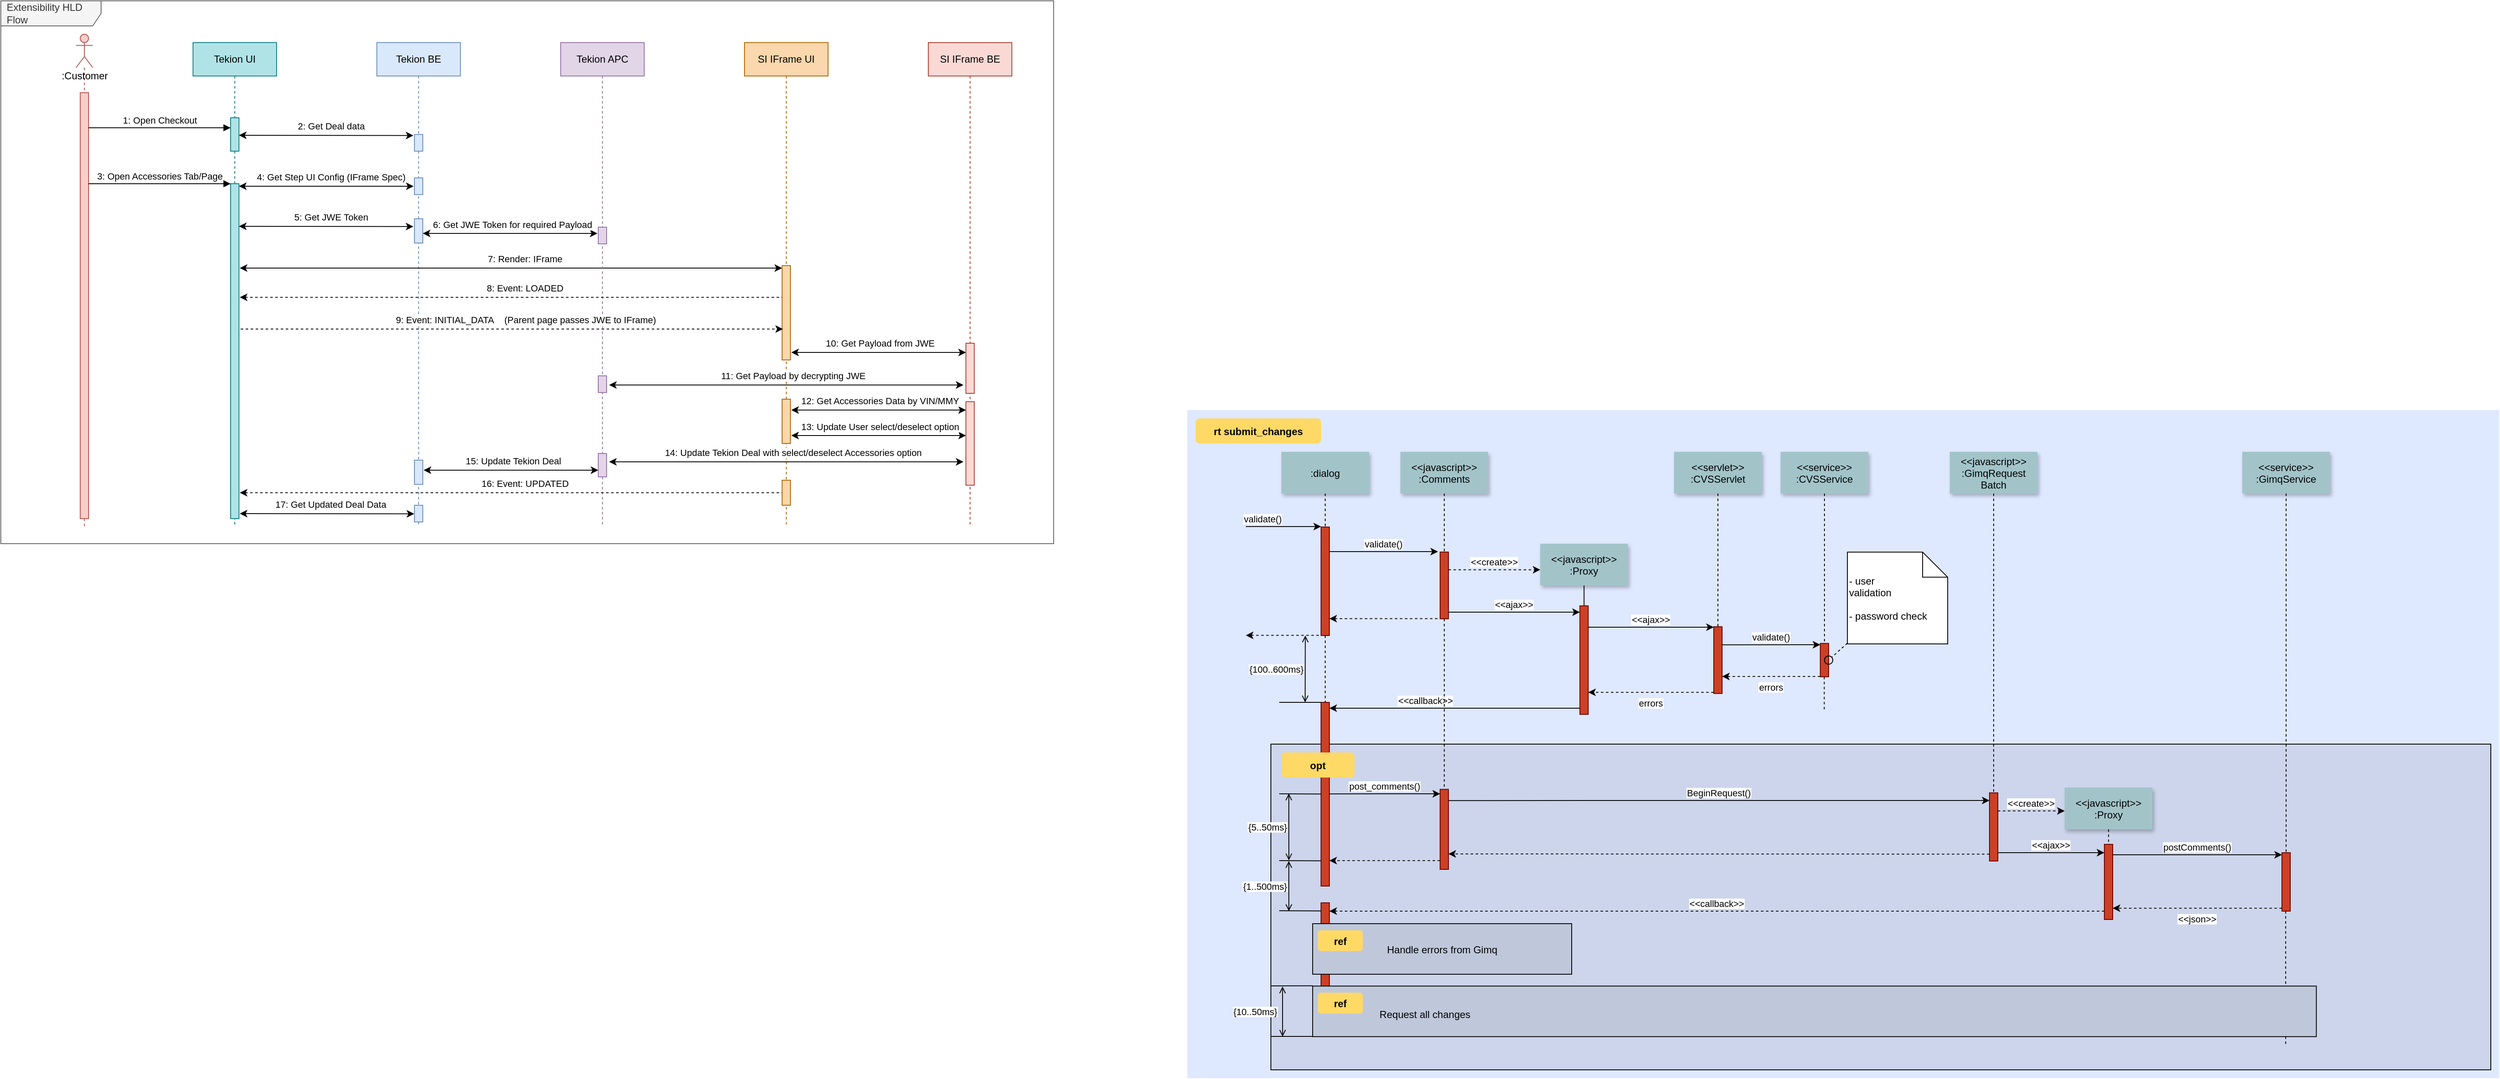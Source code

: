 <mxfile version="25.0.1">
  <diagram name="Page-1" id="9361dd3d-8414-5efd-6122-117bd74ce7a7">
    <mxGraphModel dx="3072" dy="1516" grid="1" gridSize="10" guides="1" tooltips="1" connect="1" arrows="1" fold="1" page="0" pageScale="1.5" pageWidth="826" pageHeight="1169" background="none" math="0" shadow="0">
      <root>
        <mxCell id="0" />
        <mxCell id="1" parent="0" />
        <mxCell id="3lxVymx66JOfYg7nJAj3-113" value="Extensibility HLD Flow" style="shape=umlFrame;whiteSpace=wrap;html=1;width=120;height=30;boundedLbl=1;verticalAlign=middle;align=left;spacingLeft=5;fillColor=#f5f5f5;fontColor=#333333;strokeColor=#666666;" parent="1" vertex="1">
          <mxGeometry x="-1380" y="-480" width="1260" height="650" as="geometry" />
        </mxCell>
        <mxCell id="69" value="" style="fillColor=#DEE8FF;strokeColor=none" parent="1" vertex="1">
          <mxGeometry x="40" y="10" width="1570" height="800" as="geometry" />
        </mxCell>
        <mxCell id="20" value="" style="fillColor=#CCD5EB" parent="1" vertex="1">
          <mxGeometry x="140" y="410" width="1460" height="390" as="geometry" />
        </mxCell>
        <mxCell id="81" value="" style="edgeStyle=elbowEdgeStyle;elbow=horizontal;endArrow=none;dashed=1" parent="1" edge="1">
          <mxGeometry x="1460" y="437.894" width="100" height="100" as="geometry">
            <mxPoint x="1354.5" y="610" as="sourcePoint" />
            <mxPoint x="1354.5" y="770" as="targetPoint" />
          </mxGeometry>
        </mxCell>
        <mxCell id="2" value="" style="fillColor=#CC4125;strokeColor=#660000" parent="1" vertex="1">
          <mxGeometry x="200" y="150" width="10" height="130" as="geometry" />
        </mxCell>
        <mxCell id="3" value="validate()" style="edgeStyle=none;verticalLabelPosition=top;verticalAlign=bottom;labelPosition=left;align=right" parent="1" edge="1">
          <mxGeometry x="110" y="49.5" width="100" height="100" as="geometry">
            <mxPoint x="110" y="149.5" as="sourcePoint" />
            <mxPoint x="200" y="149.5" as="targetPoint" />
          </mxGeometry>
        </mxCell>
        <mxCell id="4" value=":dialog" style="shadow=1;fillColor=#A2C4C9;strokeColor=none" parent="1" vertex="1">
          <mxGeometry x="152.5" y="60" width="105" height="50" as="geometry" />
        </mxCell>
        <mxCell id="6" value="" style="fillColor=#CC4125;strokeColor=#660000" parent="1" vertex="1">
          <mxGeometry x="342.5" y="180" width="10" height="80" as="geometry" />
        </mxCell>
        <mxCell id="7" value="&lt;&lt;javascript&gt;&gt;&#xa;:Comments" style="shadow=1;fillColor=#A2C4C9;strokeColor=none" parent="1" vertex="1">
          <mxGeometry x="295" y="60" width="105" height="50" as="geometry" />
        </mxCell>
        <mxCell id="8" value="" style="edgeStyle=none;endArrow=none;dashed=1" parent="1" source="7" target="6" edge="1">
          <mxGeometry x="272.335" y="165" width="100" height="100" as="geometry">
            <mxPoint x="347.259" y="110" as="sourcePoint" />
            <mxPoint x="347.576" y="165" as="targetPoint" />
          </mxGeometry>
        </mxCell>
        <mxCell id="9" value="validate()" style="edgeStyle=none;verticalLabelPosition=top;verticalAlign=bottom" parent="1" edge="1">
          <mxGeometry x="220" y="92" width="100" height="100" as="geometry">
            <mxPoint x="210" y="179.5" as="sourcePoint" />
            <mxPoint x="340" y="179.5" as="targetPoint" />
          </mxGeometry>
        </mxCell>
        <mxCell id="11" value="" style="edgeStyle=none;verticalLabelPosition=top;verticalAlign=bottom;endArrow=none;startArrow=classic;dashed=1" parent="1" edge="1">
          <mxGeometry x="220" y="172.259" width="100" height="100" as="geometry">
            <mxPoint x="210" y="259.759" as="sourcePoint" />
            <mxPoint x="340" y="259.759" as="targetPoint" />
          </mxGeometry>
        </mxCell>
        <mxCell id="12" value="" style="edgeStyle=none;verticalLabelPosition=top;verticalAlign=bottom;labelPosition=left;align=right;endArrow=none;startArrow=classic;dashed=1" parent="1" edge="1">
          <mxGeometry x="110" y="179.759" width="100" height="100" as="geometry">
            <mxPoint x="110" y="279.759" as="sourcePoint" />
            <mxPoint x="200" y="279.759" as="targetPoint" />
          </mxGeometry>
        </mxCell>
        <mxCell id="13" value="&lt;&lt;create&gt;&gt;" style="edgeStyle=none;verticalLabelPosition=top;verticalAlign=bottom;dashed=1" parent="1" edge="1">
          <mxGeometry x="385.455" y="113.916" width="100" height="100" as="geometry">
            <mxPoint x="352.5" y="201.206" as="sourcePoint" />
            <mxPoint x="462.5" y="201.206" as="targetPoint" />
          </mxGeometry>
        </mxCell>
        <mxCell id="15" value="&lt;&lt;javascript&gt;&gt;&#xa;:Proxy" style="shadow=1;fillColor=#A2C4C9;strokeColor=none" parent="1" vertex="1">
          <mxGeometry x="462.284" y="170.0" width="105" height="50" as="geometry" />
        </mxCell>
        <mxCell id="16" value="" style="edgeStyle=none;endArrow=none" parent="1" source="15" target="17" edge="1">
          <mxGeometry x="437.043" y="270" width="100" height="100" as="geometry">
            <mxPoint x="514.543" y="220.0" as="sourcePoint" />
            <mxPoint x="514.543" y="240.0" as="targetPoint" />
          </mxGeometry>
        </mxCell>
        <mxCell id="17" value="" style="fillColor=#CC4125;strokeColor=#660000" parent="1" vertex="1">
          <mxGeometry x="509.784" y="244.394" width="10" height="130" as="geometry" />
        </mxCell>
        <mxCell id="19" value="&lt;&lt;ajax&gt;&gt;" style="edgeStyle=elbowEdgeStyle;elbow=vertical;verticalLabelPosition=top;verticalAlign=bottom" parent="1" source="6" target="17" edge="1">
          <mxGeometry x="350" y="290" width="100" height="100" as="geometry">
            <mxPoint x="350" y="390" as="sourcePoint" />
            <mxPoint x="450" y="290" as="targetPoint" />
          </mxGeometry>
        </mxCell>
        <mxCell id="21" value="" style="fillColor=#CC4125;strokeColor=#660000" parent="1" vertex="1">
          <mxGeometry x="670" y="269.394" width="10" height="80" as="geometry" />
        </mxCell>
        <mxCell id="22" value="&lt;&lt;servlet&gt;&gt;&#xa;:CVSServlet" style="shadow=1;fillColor=#A2C4C9;strokeColor=none" parent="1" vertex="1">
          <mxGeometry x="622.5" y="60" width="105" height="50" as="geometry" />
        </mxCell>
        <mxCell id="23" value="" style="edgeStyle=none;endArrow=none;dashed=1" parent="1" source="22" target="21" edge="1">
          <mxGeometry x="614.488" y="175.0" width="100" height="100" as="geometry">
            <mxPoint x="674.653" y="110" as="sourcePoint" />
            <mxPoint x="674.653" y="260" as="targetPoint" />
          </mxGeometry>
        </mxCell>
        <mxCell id="24" value="&lt;&lt;service&gt;&gt;&#xa;:CVSService" style="shadow=1;fillColor=#A2C4C9;strokeColor=none" parent="1" vertex="1">
          <mxGeometry x="750" y="60" width="105" height="50" as="geometry" />
        </mxCell>
        <mxCell id="25" value="" style="edgeStyle=none;endArrow=none;dashed=1" parent="1" source="24" target="26" edge="1">
          <mxGeometry x="727.335" y="165" width="100" height="100" as="geometry">
            <mxPoint x="802.259" y="110" as="sourcePoint" />
            <mxPoint x="802.576" y="165" as="targetPoint" />
          </mxGeometry>
        </mxCell>
        <mxCell id="26" value="" style="fillColor=#CC4125;strokeColor=#660000" parent="1" vertex="1">
          <mxGeometry x="797.5" y="289.394" width="10" height="40" as="geometry" />
        </mxCell>
        <mxCell id="27" value="&lt;&lt;ajax&gt;&gt;" style="edgeStyle=elbowEdgeStyle;elbow=vertical;verticalLabelPosition=top;verticalAlign=bottom" parent="1" source="17" target="21" edge="1">
          <mxGeometry x="540" y="270" width="100" height="100" as="geometry">
            <mxPoint x="540" y="370" as="sourcePoint" />
            <mxPoint x="640" y="270" as="targetPoint" />
            <Array as="points">
              <mxPoint x="590" y="270" />
            </Array>
          </mxGeometry>
        </mxCell>
        <mxCell id="28" value="errors" style="edgeStyle=elbowEdgeStyle;elbow=vertical;dashed=1;verticalLabelPosition=bottom;verticalAlign=top" parent="1" source="21" target="17" edge="1">
          <mxGeometry x="550" y="280" width="100" height="100" as="geometry">
            <mxPoint x="529.784" y="280" as="sourcePoint" />
            <mxPoint x="680" y="280" as="targetPoint" />
            <Array as="points">
              <mxPoint x="593" y="348" />
            </Array>
          </mxGeometry>
        </mxCell>
        <mxCell id="30" value="&lt;&lt;javascript&gt;&gt;&#xa;:GimqRequest&#xa;Batch" style="shadow=1;fillColor=#A2C4C9;strokeColor=none" parent="1" vertex="1">
          <mxGeometry x="952.5" y="60" width="105" height="50" as="geometry" />
        </mxCell>
        <mxCell id="33" value="" style="edgeStyle=elbowEdgeStyle;elbow=horizontal;endArrow=none;dashed=1" parent="1" source="4" target="2" edge="1">
          <mxGeometry x="230.0" y="310" width="100" height="100" as="geometry">
            <mxPoint x="230.0" y="410" as="sourcePoint" />
            <mxPoint x="330" y="310" as="targetPoint" />
          </mxGeometry>
        </mxCell>
        <mxCell id="34" value="validate()" style="edgeStyle=elbowEdgeStyle;elbow=vertical;verticalLabelPosition=top;verticalAlign=bottom" parent="1" edge="1">
          <mxGeometry x="550" y="261.736" width="100" height="100" as="geometry">
            <mxPoint x="680" y="291.13" as="sourcePoint" />
            <mxPoint x="797.5" y="291.13" as="targetPoint" />
            <Array as="points" />
          </mxGeometry>
        </mxCell>
        <mxCell id="35" value="errors" style="edgeStyle=elbowEdgeStyle;elbow=vertical;dashed=1;verticalLabelPosition=bottom;verticalAlign=top" parent="1" edge="1">
          <mxGeometry x="560" y="309.653" width="100" height="100" as="geometry">
            <mxPoint x="797.5" y="329.047" as="sourcePoint" />
            <mxPoint x="680" y="329.047" as="targetPoint" />
            <Array as="points" />
          </mxGeometry>
        </mxCell>
        <mxCell id="38" value="" style="edgeStyle=elbowEdgeStyle;elbow=horizontal;endArrow=none;dashed=1" parent="1" edge="1">
          <mxGeometry x="932.259" y="240" width="100" height="100" as="geometry">
            <mxPoint x="802.259" y="329.394" as="sourcePoint" />
            <mxPoint x="802.259" y="370" as="targetPoint" />
            <Array as="points">
              <mxPoint x="802.259" y="350" />
            </Array>
          </mxGeometry>
        </mxCell>
        <mxCell id="39" value="" style="ellipse;fillColor=none" parent="1" vertex="1">
          <mxGeometry x="802.5" y="304.394" width="10.0" height="10" as="geometry" />
        </mxCell>
        <mxCell id="40" value=" - user&#xa; validation&#xa;&#xa; - password check" style="shape=note;align=left" parent="1" vertex="1">
          <mxGeometry x="829.973" y="180.174" width="120.027" height="109.826" as="geometry" />
        </mxCell>
        <mxCell id="41" value="" style="edgeStyle=none;endArrow=none;dashed=1" parent="1" source="40" target="39" edge="1">
          <mxGeometry x="1030" y="180" width="100" height="100" as="geometry">
            <mxPoint x="1030" y="280" as="sourcePoint" />
            <mxPoint x="1130" y="180" as="targetPoint" />
          </mxGeometry>
        </mxCell>
        <mxCell id="42" value="" style="fillColor=#CC4125;strokeColor=#660000" parent="1" vertex="1">
          <mxGeometry x="200" y="360" width="10" height="220" as="geometry" />
        </mxCell>
        <mxCell id="43" value="             &lt;&lt;callback&gt;&gt;                                " style="edgeStyle=elbowEdgeStyle;elbow=vertical;dashed=0;verticalLabelPosition=top;verticalAlign=bottom;align=right" parent="1" source="17" target="42" edge="1">
          <mxGeometry x="190" y="329.759" width="100" height="100" as="geometry">
            <mxPoint x="500" y="310" as="sourcePoint" />
            <mxPoint x="220" y="370" as="targetPoint" />
            <Array as="points" />
          </mxGeometry>
        </mxCell>
        <mxCell id="44" value="" style="edgeStyle=none;dashed=1;endArrow=none" parent="1" source="2" target="42" edge="1">
          <mxGeometry x="50" y="300" width="100" height="100" as="geometry">
            <mxPoint x="50" y="400" as="sourcePoint" />
            <mxPoint x="150" y="300" as="targetPoint" />
          </mxGeometry>
        </mxCell>
        <mxCell id="46" value="" style="edgeStyle=elbowEdgeStyle;elbow=vertical;endArrow=none" parent="1" source="42" edge="1">
          <mxGeometry x="60" y="310" width="100" height="100" as="geometry">
            <mxPoint x="60" y="410" as="sourcePoint" />
            <mxPoint x="150" y="360" as="targetPoint" />
          </mxGeometry>
        </mxCell>
        <mxCell id="47" value="{100..600ms}" style="edgeStyle=elbowEdgeStyle;elbow=horizontal;startArrow=open;endArrow=open;labelPosition=left;align=right" parent="1" edge="1">
          <mxGeometry x="61.206" y="290" width="100" height="100" as="geometry">
            <mxPoint x="181.206" y="280" as="sourcePoint" />
            <mxPoint x="181.206" y="360" as="targetPoint" />
          </mxGeometry>
        </mxCell>
        <mxCell id="48" value="" style="fillColor=#CC4125;strokeColor=#660000" parent="1" vertex="1">
          <mxGeometry x="342.5" y="464.167" width="10" height="95.833" as="geometry" />
        </mxCell>
        <mxCell id="49" value="" style="fillColor=#CC4125;strokeColor=#660000" parent="1" vertex="1">
          <mxGeometry x="1000" y="468.333" width="10" height="81.667" as="geometry" />
        </mxCell>
        <mxCell id="50" value="" style="edgeStyle=none;endArrow=none;dashed=1" parent="1" source="30" target="49" edge="1">
          <mxGeometry x="956.571" y="205" width="100" height="100" as="geometry">
            <mxPoint x="1031.736" y="150" as="sourcePoint" />
            <mxPoint x="1031.736" y="329.394" as="targetPoint" />
          </mxGeometry>
        </mxCell>
        <mxCell id="51" value="post_comments()" style="edgeStyle=elbowEdgeStyle;elbow=vertical;verticalLabelPosition=top;verticalAlign=bottom" parent="1" edge="1">
          <mxGeometry x="212.5" y="469.583" width="100" height="100" as="geometry">
            <mxPoint x="210" y="469.583" as="sourcePoint" />
            <mxPoint x="342.5" y="469.583" as="targetPoint" />
            <Array as="points" />
          </mxGeometry>
        </mxCell>
        <mxCell id="52" value="" style="edgeStyle=none;endArrow=none;dashed=1" parent="1" source="6" target="48" edge="1">
          <mxGeometry x="376.571" y="339.697" width="100" height="100" as="geometry">
            <mxPoint x="451.736" y="284.697" as="sourcePoint" />
            <mxPoint x="451.736" y="464.091" as="targetPoint" />
          </mxGeometry>
        </mxCell>
        <mxCell id="53" value="BeginRequest()" style="edgeStyle=elbowEdgeStyle;elbow=vertical;verticalLabelPosition=top;verticalAlign=bottom" parent="1" edge="1">
          <mxGeometry x="530" y="436.806" width="100" height="100" as="geometry">
            <mxPoint x="352.5" y="477.569" as="sourcePoint" />
            <mxPoint x="1000" y="477.569" as="targetPoint" />
            <Array as="points" />
          </mxGeometry>
        </mxCell>
        <mxCell id="54" value="" style="edgeStyle=elbowEdgeStyle;elbow=vertical;dashed=1;verticalLabelPosition=bottom;verticalAlign=top" parent="1" edge="1">
          <mxGeometry x="530" y="549.078" width="100" height="100" as="geometry">
            <mxPoint x="1000" y="541.736" as="sourcePoint" />
            <mxPoint x="352.5" y="541.736" as="targetPoint" />
            <Array as="points" />
          </mxGeometry>
        </mxCell>
        <mxCell id="55" value="&lt;&lt;javascript&gt;&gt;&#xa;:Proxy" style="shadow=1;fillColor=#A2C4C9;strokeColor=none" parent="1" vertex="1">
          <mxGeometry x="1090" y="462.083" width="105" height="50" as="geometry" />
        </mxCell>
        <mxCell id="56" value="" style="edgeStyle=none;endArrow=none;dashed=1" parent="1" source="55" target="57" edge="1">
          <mxGeometry x="1204.071" y="380.087" width="100" height="100" as="geometry">
            <mxPoint x="1279.236" y="325.087" as="sourcePoint" />
            <mxPoint x="1350" y="445.087" as="targetPoint" />
          </mxGeometry>
        </mxCell>
        <mxCell id="57" value="" style="fillColor=#CC4125;strokeColor=#660000" parent="1" vertex="1">
          <mxGeometry x="1137.5" y="530" width="10" height="90" as="geometry" />
        </mxCell>
        <mxCell id="58" value="" style="fillColor=#CC4125;strokeColor=#660000" parent="1" vertex="1">
          <mxGeometry x="1350" y="540" width="10" height="70" as="geometry" />
        </mxCell>
        <mxCell id="60" value="&lt;&lt;create&gt;&gt;" style="edgeStyle=elbowEdgeStyle;elbow=vertical;verticalLabelPosition=top;verticalAlign=bottom;dashed=1" parent="1" source="49" target="55" edge="1">
          <mxGeometry x="901.25" y="322.5" width="100" height="100" as="geometry">
            <mxPoint x="1031.25" y="351.894" as="sourcePoint" />
            <mxPoint x="1148.75" y="351.894" as="targetPoint" />
            <Array as="points" />
          </mxGeometry>
        </mxCell>
        <mxCell id="61" value="&lt;&lt;ajax&gt;&gt;" style="edgeStyle=elbowEdgeStyle;elbow=vertical;verticalLabelPosition=top;verticalAlign=bottom" parent="1" source="49" target="57" edge="1">
          <mxGeometry x="1065" y="359.5" width="100" height="100" as="geometry">
            <mxPoint x="1044.784" y="359.5" as="sourcePoint" />
            <mxPoint x="1195" y="359.5" as="targetPoint" />
            <Array as="points" />
          </mxGeometry>
        </mxCell>
        <mxCell id="62" value="postComments()" style="edgeStyle=elbowEdgeStyle;elbow=vertical;verticalLabelPosition=top;verticalAlign=bottom" parent="1" edge="1">
          <mxGeometry x="1225" y="309.5" width="100" height="100" as="geometry">
            <mxPoint x="1147.5" y="542.5" as="sourcePoint" />
            <mxPoint x="1350" y="542.5" as="targetPoint" />
            <Array as="points" />
          </mxGeometry>
        </mxCell>
        <mxCell id="63" value="&lt;&lt;json&gt;&gt;" style="edgeStyle=elbowEdgeStyle;elbow=vertical;dashed=1;verticalLabelPosition=bottom;verticalAlign=top" parent="1" edge="1">
          <mxGeometry x="1075" y="396" width="100" height="100" as="geometry">
            <mxPoint x="1350" y="606.5" as="sourcePoint" />
            <mxPoint x="1147.5" y="606.5" as="targetPoint" />
            <Array as="points" />
          </mxGeometry>
        </mxCell>
        <mxCell id="64" value="&lt;&lt;service&gt;&gt;&#xa;:GimqService" style="shadow=1;fillColor=#A2C4C9;strokeColor=none" parent="1" vertex="1">
          <mxGeometry x="1302.5" y="60" width="105" height="50" as="geometry" />
        </mxCell>
        <mxCell id="65" value="" style="edgeStyle=none;endArrow=none;dashed=1" parent="1" source="64" target="58" edge="1">
          <mxGeometry x="1174.071" y="210" width="100" height="100" as="geometry">
            <mxPoint x="1222.5" y="115" as="sourcePoint" />
            <mxPoint x="1222.5" y="445" as="targetPoint" />
          </mxGeometry>
        </mxCell>
        <mxCell id="66" value="" style="fillColor=#CC4125;strokeColor=#660000" parent="1" vertex="1">
          <mxGeometry x="200" y="600" width="10" height="130" as="geometry" />
        </mxCell>
        <mxCell id="67" value="" style="edgeStyle=elbowEdgeStyle;elbow=vertical;dashed=1;verticalLabelPosition=bottom;verticalAlign=top" parent="1" edge="1">
          <mxGeometry x="507.5" y="664.342" width="100" height="100" as="geometry">
            <mxPoint x="342.5" y="549.5" as="sourcePoint" />
            <mxPoint x="210" y="549.5" as="targetPoint" />
            <Array as="points" />
          </mxGeometry>
        </mxCell>
        <mxCell id="68" value="&lt;&lt;callback&gt;&gt;" style="edgeStyle=elbowEdgeStyle;elbow=vertical;dashed=1;verticalLabelPosition=bottom;verticalAlign=bottom" parent="1" source="57" target="66" edge="1">
          <mxGeometry x="540" y="559.078" width="100" height="100" as="geometry">
            <mxPoint x="1010" y="551.736" as="sourcePoint" />
            <mxPoint x="362.5" y="551.736" as="targetPoint" />
            <Array as="points" />
          </mxGeometry>
        </mxCell>
        <mxCell id="71" value="rt submit_changes" style="rounded=1;fontStyle=1;fillColor=#FFD966;strokeColor=none" parent="1" vertex="1">
          <mxGeometry x="50" y="20" width="150" height="30" as="geometry" />
        </mxCell>
        <mxCell id="72" value="opt" style="rounded=1;fontStyle=1;fillColor=#FFD966;strokeColor=none" parent="1" vertex="1">
          <mxGeometry x="152.5" y="420" width="87.5" height="30" as="geometry" />
        </mxCell>
        <mxCell id="74" value="Handle errors from Gimq" style="fillColor=#BFC8DB" parent="1" vertex="1">
          <mxGeometry x="190" y="625" width="310" height="60.556" as="geometry" />
        </mxCell>
        <mxCell id="75" value="ref" style="rounded=1;fontStyle=1;fillColor=#FFD966;strokeColor=none" parent="1" vertex="1">
          <mxGeometry x="196.25" y="632.894" width="53.75" height="25" as="geometry" />
        </mxCell>
        <mxCell id="76" value="" style="align=left;fillColor=#BFC8DB" parent="1" vertex="1">
          <mxGeometry x="190.0" y="699.722" width="1201.194" height="60.556" as="geometry" />
        </mxCell>
        <mxCell id="77" value="ref" style="rounded=1;fontStyle=1;fillColor=#FFD966;strokeColor=none" parent="1" vertex="1">
          <mxGeometry x="196.25" y="707.616" width="53.75" height="25" as="geometry" />
        </mxCell>
        <mxCell id="78" value="Request all changes" style="text;align=left" parent="1" vertex="1">
          <mxGeometry x="268.056" y="720.116" width="351.806" height="26" as="geometry" />
        </mxCell>
        <mxCell id="82" value="" style="edgeStyle=elbowEdgeStyle;elbow=vertical;endArrow=none" parent="1" edge="1">
          <mxGeometry x="60.0" y="419.711" width="100" height="100" as="geometry">
            <mxPoint x="200" y="469.711" as="sourcePoint" />
            <mxPoint x="150.0" y="469.711" as="targetPoint" />
          </mxGeometry>
        </mxCell>
        <mxCell id="83" value="" style="edgeStyle=elbowEdgeStyle;elbow=vertical;endArrow=none" parent="1" edge="1">
          <mxGeometry x="60" y="499.711" width="100" height="100" as="geometry">
            <mxPoint x="200.0" y="549.711" as="sourcePoint" />
            <mxPoint x="150" y="549.711" as="targetPoint" />
          </mxGeometry>
        </mxCell>
        <mxCell id="84" value="" style="edgeStyle=elbowEdgeStyle;elbow=vertical;endArrow=none" parent="1" edge="1">
          <mxGeometry x="60.0" y="559.711" width="100" height="100" as="geometry">
            <mxPoint x="200" y="609.711" as="sourcePoint" />
            <mxPoint x="150.0" y="609.711" as="targetPoint" />
          </mxGeometry>
        </mxCell>
        <mxCell id="85" value="" style="edgeStyle=elbowEdgeStyle;elbow=vertical;endArrow=none" parent="1" edge="1">
          <mxGeometry x="50.0" y="649.433" width="100" height="100" as="geometry">
            <mxPoint x="190.0" y="699.433" as="sourcePoint" />
            <mxPoint x="140" y="699.433" as="targetPoint" />
          </mxGeometry>
        </mxCell>
        <mxCell id="86" value="" style="edgeStyle=elbowEdgeStyle;elbow=vertical;endArrow=none" parent="1" edge="1">
          <mxGeometry x="50.0" y="709.988" width="100" height="100" as="geometry">
            <mxPoint x="190.0" y="759.988" as="sourcePoint" />
            <mxPoint x="140.0" y="759.988" as="targetPoint" />
          </mxGeometry>
        </mxCell>
        <mxCell id="87" value="{5..50ms}" style="edgeStyle=elbowEdgeStyle;elbow=horizontal;startArrow=open;endArrow=open;labelPosition=left;align=right" parent="1" edge="1">
          <mxGeometry x="41.447" y="479.167" width="100" height="100" as="geometry">
            <mxPoint x="161.447" y="469.167" as="sourcePoint" />
            <mxPoint x="161.447" y="549.167" as="targetPoint" />
          </mxGeometry>
        </mxCell>
        <mxCell id="88" value="{1..500ms}" style="edgeStyle=elbowEdgeStyle;elbow=horizontal;startArrow=open;endArrow=open;labelPosition=left;align=right" parent="1" edge="1">
          <mxGeometry x="42.894" y="560" width="100" height="100" as="geometry">
            <mxPoint x="161.447" y="550" as="sourcePoint" />
            <mxPoint x="161.447" y="610" as="targetPoint" />
          </mxGeometry>
        </mxCell>
        <mxCell id="89" value="{10..50ms}" style="edgeStyle=elbowEdgeStyle;elbow=horizontal;startArrow=open;endArrow=open;labelPosition=left;align=right" parent="1" edge="1">
          <mxGeometry width="100" height="100" as="geometry">
            <mxPoint x="153.947" y="700.278" as="sourcePoint" />
            <mxPoint x="153.947" y="760.278" as="targetPoint" />
            <mxPoint x="-4.236" y="-0.278" as="offset" />
          </mxGeometry>
        </mxCell>
        <mxCell id="3lxVymx66JOfYg7nJAj3-90" value=":Customer" style="shape=umlLifeline;participant=umlActor;perimeter=lifelinePerimeter;html=1;container=1;collapsible=0;recursiveResize=0;verticalAlign=top;spacingTop=36;outlineConnect=0;size=40;fillColor=#f8cecc;strokeColor=#b85450;" parent="1" vertex="1">
          <mxGeometry x="-1290" y="-440" width="20" height="590" as="geometry" />
        </mxCell>
        <mxCell id="3lxVymx66JOfYg7nJAj3-91" value="" style="html=1;points=[];perimeter=orthogonalPerimeter;fillColor=#f8cecc;strokeColor=#b85450;" parent="3lxVymx66JOfYg7nJAj3-90" vertex="1">
          <mxGeometry x="5" y="70" width="10" height="510" as="geometry" />
        </mxCell>
        <mxCell id="3lxVymx66JOfYg7nJAj3-92" value="Tekion UI" style="shape=umlLifeline;perimeter=lifelinePerimeter;whiteSpace=wrap;html=1;container=1;collapsible=0;recursiveResize=0;outlineConnect=0;fillColor=#b0e3e6;strokeColor=#0e8088;" parent="1" vertex="1">
          <mxGeometry x="-1150" y="-430" width="100" height="580" as="geometry" />
        </mxCell>
        <mxCell id="3lxVymx66JOfYg7nJAj3-93" value="" style="html=1;points=[];perimeter=orthogonalPerimeter;fillColor=#b0e3e6;strokeColor=#0e8088;" parent="3lxVymx66JOfYg7nJAj3-92" vertex="1">
          <mxGeometry x="45" y="90" width="10" height="40" as="geometry" />
        </mxCell>
        <mxCell id="3lxVymx66JOfYg7nJAj3-127" value="" style="html=1;points=[];perimeter=orthogonalPerimeter;fillColor=#b0e3e6;strokeColor=#0e8088;" parent="3lxVymx66JOfYg7nJAj3-92" vertex="1">
          <mxGeometry x="45" y="169" width="10" height="401" as="geometry" />
        </mxCell>
        <mxCell id="3lxVymx66JOfYg7nJAj3-129" value="3: Open Accessories Tab/Page" style="html=1;verticalAlign=bottom;endArrow=block;entryX=0;entryY=0;rounded=0;" parent="3lxVymx66JOfYg7nJAj3-92" edge="1">
          <mxGeometry relative="1" as="geometry">
            <mxPoint x="-125" y="169" as="sourcePoint" />
            <mxPoint x="45" y="169" as="targetPoint" />
          </mxGeometry>
        </mxCell>
        <mxCell id="3lxVymx66JOfYg7nJAj3-98" value="1: Open Checkout" style="html=1;verticalAlign=bottom;endArrow=block;entryX=0;entryY=0;rounded=0;" parent="1" edge="1">
          <mxGeometry relative="1" as="geometry">
            <mxPoint x="-1275" y="-328" as="sourcePoint" />
            <mxPoint as="offset" />
            <mxPoint x="-1105" y="-328" as="targetPoint" />
          </mxGeometry>
        </mxCell>
        <mxCell id="3lxVymx66JOfYg7nJAj3-99" value="Tekion BE" style="shape=umlLifeline;perimeter=lifelinePerimeter;whiteSpace=wrap;html=1;container=1;collapsible=0;recursiveResize=0;outlineConnect=0;fillColor=#dae8fc;strokeColor=#6c8ebf;" parent="1" vertex="1">
          <mxGeometry x="-930" y="-430" width="100" height="580" as="geometry" />
        </mxCell>
        <mxCell id="3lxVymx66JOfYg7nJAj3-100" value="" style="html=1;points=[];perimeter=orthogonalPerimeter;fillColor=#dae8fc;strokeColor=#6c8ebf;" parent="3lxVymx66JOfYg7nJAj3-99" vertex="1">
          <mxGeometry x="45" y="110" width="10" height="20" as="geometry" />
        </mxCell>
        <mxCell id="3lxVymx66JOfYg7nJAj3-130" value="" style="html=1;points=[];perimeter=orthogonalPerimeter;fillColor=#dae8fc;strokeColor=#6c8ebf;" parent="3lxVymx66JOfYg7nJAj3-99" vertex="1">
          <mxGeometry x="45" y="211" width="10" height="29" as="geometry" />
        </mxCell>
        <mxCell id="3lxVymx66JOfYg7nJAj3-131" style="edgeStyle=orthogonalEdgeStyle;rounded=0;orthogonalLoop=1;jettySize=auto;html=1;entryX=-0.127;entryY=0.063;entryDx=0;entryDy=0;entryPerimeter=0;startArrow=classic;startFill=1;" parent="3lxVymx66JOfYg7nJAj3-99" edge="1">
          <mxGeometry relative="1" as="geometry">
            <mxPoint x="-165" y="220" as="sourcePoint" />
            <Array as="points">
              <mxPoint x="44" y="220" />
            </Array>
            <mxPoint x="43.73" y="220.26" as="targetPoint" />
          </mxGeometry>
        </mxCell>
        <mxCell id="3lxVymx66JOfYg7nJAj3-132" value="5: Get JWE Token" style="edgeLabel;html=1;align=center;verticalAlign=middle;resizable=0;points=[];" parent="3lxVymx66JOfYg7nJAj3-131" vertex="1" connectable="0">
          <mxGeometry x="0.049" relative="1" as="geometry">
            <mxPoint y="-11" as="offset" />
          </mxGeometry>
        </mxCell>
        <mxCell id="3lxVymx66JOfYg7nJAj3-133" style="edgeStyle=orthogonalEdgeStyle;rounded=0;orthogonalLoop=1;jettySize=auto;html=1;startArrow=classic;startFill=1;" parent="3lxVymx66JOfYg7nJAj3-99" edge="1">
          <mxGeometry relative="1" as="geometry">
            <mxPoint x="-164" y="270" as="sourcePoint" />
            <Array as="points">
              <mxPoint x="320" y="270" />
              <mxPoint x="320" y="270" />
            </Array>
            <mxPoint x="485" y="270" as="targetPoint" />
          </mxGeometry>
        </mxCell>
        <mxCell id="3lxVymx66JOfYg7nJAj3-134" value="7: Render: IFrame" style="edgeLabel;html=1;align=center;verticalAlign=middle;resizable=0;points=[];" parent="3lxVymx66JOfYg7nJAj3-133" vertex="1" connectable="0">
          <mxGeometry x="0.049" relative="1" as="geometry">
            <mxPoint y="-11" as="offset" />
          </mxGeometry>
        </mxCell>
        <mxCell id="Vz_8QxTNZ0aKV-0dq6at-92" value="" style="html=1;points=[];perimeter=orthogonalPerimeter;fillColor=#dae8fc;strokeColor=#6c8ebf;" parent="3lxVymx66JOfYg7nJAj3-99" vertex="1">
          <mxGeometry x="45" y="162" width="10" height="20" as="geometry" />
        </mxCell>
        <mxCell id="Vz_8QxTNZ0aKV-0dq6at-114" value="" style="html=1;points=[];perimeter=orthogonalPerimeter;fillColor=#dae8fc;strokeColor=#6c8ebf;" parent="3lxVymx66JOfYg7nJAj3-99" vertex="1">
          <mxGeometry x="45" y="500" width="10" height="29" as="geometry" />
        </mxCell>
        <mxCell id="3lxVymx66JOfYg7nJAj3-114" value="Tekion APC" style="shape=umlLifeline;perimeter=lifelinePerimeter;whiteSpace=wrap;html=1;container=1;collapsible=0;recursiveResize=0;outlineConnect=0;fillColor=#e1d5e7;strokeColor=#9673a6;" parent="1" vertex="1">
          <mxGeometry x="-710" y="-430" width="100" height="580" as="geometry" />
        </mxCell>
        <mxCell id="3lxVymx66JOfYg7nJAj3-115" value="" style="html=1;points=[];perimeter=orthogonalPerimeter;fillColor=#e1d5e7;strokeColor=#9673a6;" parent="3lxVymx66JOfYg7nJAj3-114" vertex="1">
          <mxGeometry x="45" y="399" width="10" height="20" as="geometry" />
        </mxCell>
        <mxCell id="Vz_8QxTNZ0aKV-0dq6at-89" value="" style="html=1;points=[];perimeter=orthogonalPerimeter;fillColor=#e1d5e7;strokeColor=#9673a6;" parent="3lxVymx66JOfYg7nJAj3-114" vertex="1">
          <mxGeometry x="45" y="221" width="10" height="20" as="geometry" />
        </mxCell>
        <mxCell id="Vz_8QxTNZ0aKV-0dq6at-90" style="edgeStyle=orthogonalEdgeStyle;rounded=0;orthogonalLoop=1;jettySize=auto;html=1;entryX=-0.127;entryY=0.063;entryDx=0;entryDy=0;entryPerimeter=0;startArrow=classic;startFill=1;" parent="3lxVymx66JOfYg7nJAj3-114" edge="1">
          <mxGeometry relative="1" as="geometry">
            <mxPoint x="-165" y="228.5" as="sourcePoint" />
            <Array as="points">
              <mxPoint x="44" y="228.5" />
            </Array>
            <mxPoint x="44" y="228.5" as="targetPoint" />
          </mxGeometry>
        </mxCell>
        <mxCell id="Vz_8QxTNZ0aKV-0dq6at-91" value="6: Get JWE Token for required Payload" style="edgeLabel;html=1;align=center;verticalAlign=middle;resizable=0;points=[];" parent="Vz_8QxTNZ0aKV-0dq6at-90" vertex="1" connectable="0">
          <mxGeometry x="0.049" relative="1" as="geometry">
            <mxPoint x="-3" y="-11" as="offset" />
          </mxGeometry>
        </mxCell>
        <mxCell id="Vz_8QxTNZ0aKV-0dq6at-111" value="" style="html=1;points=[];perimeter=orthogonalPerimeter;fillColor=#e1d5e7;strokeColor=#9673a6;" parent="3lxVymx66JOfYg7nJAj3-114" vertex="1">
          <mxGeometry x="45" y="492" width="10" height="28" as="geometry" />
        </mxCell>
        <mxCell id="Vz_8QxTNZ0aKV-0dq6at-115" style="edgeStyle=orthogonalEdgeStyle;rounded=0;orthogonalLoop=1;jettySize=auto;html=1;entryX=-0.127;entryY=0.063;entryDx=0;entryDy=0;entryPerimeter=0;startArrow=classic;startFill=1;" parent="3lxVymx66JOfYg7nJAj3-114" edge="1">
          <mxGeometry relative="1" as="geometry">
            <mxPoint x="-164" y="512" as="sourcePoint" />
            <Array as="points">
              <mxPoint x="45" y="512" />
            </Array>
            <mxPoint x="45" y="512" as="targetPoint" />
          </mxGeometry>
        </mxCell>
        <mxCell id="Vz_8QxTNZ0aKV-0dq6at-116" value="15: Update Tekion Deal" style="edgeLabel;html=1;align=center;verticalAlign=middle;resizable=0;points=[];" parent="Vz_8QxTNZ0aKV-0dq6at-115" vertex="1" connectable="0">
          <mxGeometry x="0.049" relative="1" as="geometry">
            <mxPoint x="-3" y="-11" as="offset" />
          </mxGeometry>
        </mxCell>
        <mxCell id="3lxVymx66JOfYg7nJAj3-116" value="SI IFrame UI" style="shape=umlLifeline;perimeter=lifelinePerimeter;whiteSpace=wrap;html=1;container=1;collapsible=0;recursiveResize=0;outlineConnect=0;fillColor=#fad7ac;strokeColor=#b46504;" parent="1" vertex="1">
          <mxGeometry x="-490" y="-430" width="100" height="580" as="geometry" />
        </mxCell>
        <mxCell id="3lxVymx66JOfYg7nJAj3-117" value="" style="html=1;points=[];perimeter=orthogonalPerimeter;fillColor=#fad7ac;strokeColor=#b46504;" parent="3lxVymx66JOfYg7nJAj3-116" vertex="1">
          <mxGeometry x="45" y="267" width="10" height="113" as="geometry" />
        </mxCell>
        <mxCell id="Vz_8QxTNZ0aKV-0dq6at-105" value="" style="html=1;points=[];perimeter=orthogonalPerimeter;fillColor=#fad7ac;strokeColor=#b46504;" parent="3lxVymx66JOfYg7nJAj3-116" vertex="1">
          <mxGeometry x="45" y="427" width="10" height="53" as="geometry" />
        </mxCell>
        <mxCell id="Vz_8QxTNZ0aKV-0dq6at-117" value="" style="html=1;points=[];perimeter=orthogonalPerimeter;fillColor=#fad7ac;strokeColor=#b46504;" parent="3lxVymx66JOfYg7nJAj3-116" vertex="1">
          <mxGeometry x="45" y="524" width="10" height="30" as="geometry" />
        </mxCell>
        <mxCell id="3lxVymx66JOfYg7nJAj3-118" value="SI IFrame BE" style="shape=umlLifeline;perimeter=lifelinePerimeter;whiteSpace=wrap;html=1;container=1;collapsible=0;recursiveResize=0;outlineConnect=0;fillColor=#fad9d5;strokeColor=#ae4132;" parent="1" vertex="1">
          <mxGeometry x="-270" y="-430" width="100" height="580" as="geometry" />
        </mxCell>
        <mxCell id="3lxVymx66JOfYg7nJAj3-119" value="" style="html=1;points=[];perimeter=orthogonalPerimeter;fillColor=#fad9d5;strokeColor=#ae4132;" parent="3lxVymx66JOfYg7nJAj3-118" vertex="1">
          <mxGeometry x="45" y="360" width="10" height="60" as="geometry" />
        </mxCell>
        <mxCell id="Vz_8QxTNZ0aKV-0dq6at-108" value="" style="html=1;points=[];perimeter=orthogonalPerimeter;fillColor=#fad9d5;strokeColor=#ae4132;" parent="3lxVymx66JOfYg7nJAj3-118" vertex="1">
          <mxGeometry x="45" y="430" width="10" height="100" as="geometry" />
        </mxCell>
        <mxCell id="3lxVymx66JOfYg7nJAj3-123" style="edgeStyle=orthogonalEdgeStyle;rounded=0;orthogonalLoop=1;jettySize=auto;html=1;entryX=-0.127;entryY=0.063;entryDx=0;entryDy=0;entryPerimeter=0;startArrow=classic;startFill=1;" parent="1" target="3lxVymx66JOfYg7nJAj3-100" edge="1">
          <mxGeometry relative="1" as="geometry">
            <mxPoint x="-1095" y="-319" as="sourcePoint" />
            <Array as="points">
              <mxPoint x="-886" y="-319" />
            </Array>
          </mxGeometry>
        </mxCell>
        <mxCell id="3lxVymx66JOfYg7nJAj3-124" value="2: Get Deal data" style="edgeLabel;html=1;align=center;verticalAlign=middle;resizable=0;points=[];" parent="3lxVymx66JOfYg7nJAj3-123" vertex="1" connectable="0">
          <mxGeometry x="0.049" relative="1" as="geometry">
            <mxPoint y="-11" as="offset" />
          </mxGeometry>
        </mxCell>
        <mxCell id="Vz_8QxTNZ0aKV-0dq6at-93" style="edgeStyle=orthogonalEdgeStyle;rounded=0;orthogonalLoop=1;jettySize=auto;html=1;entryX=-0.127;entryY=0.063;entryDx=0;entryDy=0;entryPerimeter=0;startArrow=classic;startFill=1;" parent="1" edge="1">
          <mxGeometry relative="1" as="geometry">
            <mxPoint x="-1095" y="-258" as="sourcePoint" />
            <Array as="points">
              <mxPoint x="-886" y="-258" />
            </Array>
            <mxPoint x="-886" y="-258" as="targetPoint" />
          </mxGeometry>
        </mxCell>
        <mxCell id="Vz_8QxTNZ0aKV-0dq6at-94" value="4: Get Step UI Config (IFrame Spec)" style="edgeLabel;html=1;align=center;verticalAlign=middle;resizable=0;points=[];" parent="Vz_8QxTNZ0aKV-0dq6at-93" vertex="1" connectable="0">
          <mxGeometry x="0.049" relative="1" as="geometry">
            <mxPoint y="-11" as="offset" />
          </mxGeometry>
        </mxCell>
        <mxCell id="Vz_8QxTNZ0aKV-0dq6at-95" style="edgeStyle=orthogonalEdgeStyle;rounded=0;orthogonalLoop=1;jettySize=auto;html=1;startArrow=classic;startFill=1;dashed=1;endArrow=none;endFill=0;" parent="1" edge="1">
          <mxGeometry relative="1" as="geometry">
            <mxPoint x="-1094" y="-125" as="sourcePoint" />
            <Array as="points">
              <mxPoint x="-610" y="-125" />
              <mxPoint x="-610" y="-125" />
            </Array>
            <mxPoint x="-445" y="-125" as="targetPoint" />
          </mxGeometry>
        </mxCell>
        <mxCell id="Vz_8QxTNZ0aKV-0dq6at-96" value="8: Event: LOADED" style="edgeLabel;html=1;align=center;verticalAlign=middle;resizable=0;points=[];" parent="Vz_8QxTNZ0aKV-0dq6at-95" vertex="1" connectable="0">
          <mxGeometry x="0.049" relative="1" as="geometry">
            <mxPoint y="-11" as="offset" />
          </mxGeometry>
        </mxCell>
        <mxCell id="Vz_8QxTNZ0aKV-0dq6at-97" style="edgeStyle=orthogonalEdgeStyle;rounded=0;orthogonalLoop=1;jettySize=auto;html=1;startArrow=none;startFill=0;dashed=1;endArrow=classic;endFill=1;" parent="1" edge="1">
          <mxGeometry relative="1" as="geometry">
            <mxPoint x="-1093" y="-87" as="sourcePoint" />
            <Array as="points">
              <mxPoint x="-609" y="-87" />
              <mxPoint x="-609" y="-87" />
            </Array>
            <mxPoint x="-444" y="-87" as="targetPoint" />
          </mxGeometry>
        </mxCell>
        <mxCell id="Vz_8QxTNZ0aKV-0dq6at-98" value="9: Event: INITIAL_DATA&amp;nbsp; &amp;nbsp; (Parent page passes JWE to IFrame)" style="edgeLabel;html=1;align=center;verticalAlign=middle;resizable=0;points=[];" parent="Vz_8QxTNZ0aKV-0dq6at-97" vertex="1" connectable="0">
          <mxGeometry x="0.049" relative="1" as="geometry">
            <mxPoint y="-11" as="offset" />
          </mxGeometry>
        </mxCell>
        <mxCell id="Vz_8QxTNZ0aKV-0dq6at-99" style="edgeStyle=orthogonalEdgeStyle;rounded=0;orthogonalLoop=1;jettySize=auto;html=1;entryX=-0.127;entryY=0.063;entryDx=0;entryDy=0;entryPerimeter=0;startArrow=classic;startFill=1;" parent="1" edge="1">
          <mxGeometry relative="1" as="geometry">
            <mxPoint x="-434" y="-59" as="sourcePoint" />
            <Array as="points">
              <mxPoint x="-225" y="-59" />
            </Array>
            <mxPoint x="-225" y="-59" as="targetPoint" />
          </mxGeometry>
        </mxCell>
        <mxCell id="Vz_8QxTNZ0aKV-0dq6at-100" value="10: Get Payload from JWE" style="edgeLabel;html=1;align=center;verticalAlign=middle;resizable=0;points=[];" parent="Vz_8QxTNZ0aKV-0dq6at-99" vertex="1" connectable="0">
          <mxGeometry x="0.049" relative="1" as="geometry">
            <mxPoint x="-4" y="-11" as="offset" />
          </mxGeometry>
        </mxCell>
        <mxCell id="Vz_8QxTNZ0aKV-0dq6at-103" style="edgeStyle=orthogonalEdgeStyle;rounded=0;orthogonalLoop=1;jettySize=auto;html=1;startArrow=classic;startFill=1;exitX=0.8;exitY=0.55;exitDx=0;exitDy=0;exitPerimeter=0;" parent="1" edge="1">
          <mxGeometry relative="1" as="geometry">
            <mxPoint x="-652" y="-20" as="sourcePoint" />
            <Array as="points">
              <mxPoint x="-635" y="-20" />
            </Array>
            <mxPoint x="-228" y="-20" as="targetPoint" />
          </mxGeometry>
        </mxCell>
        <mxCell id="Vz_8QxTNZ0aKV-0dq6at-104" value="11: Get Payload by decrypting JWE" style="edgeLabel;html=1;align=center;verticalAlign=middle;resizable=0;points=[];" parent="Vz_8QxTNZ0aKV-0dq6at-103" vertex="1" connectable="0">
          <mxGeometry x="0.049" relative="1" as="geometry">
            <mxPoint x="-3" y="-11" as="offset" />
          </mxGeometry>
        </mxCell>
        <mxCell id="Vz_8QxTNZ0aKV-0dq6at-106" style="edgeStyle=orthogonalEdgeStyle;rounded=0;orthogonalLoop=1;jettySize=auto;html=1;entryX=-0.127;entryY=0.063;entryDx=0;entryDy=0;entryPerimeter=0;startArrow=classic;startFill=1;" parent="1" edge="1">
          <mxGeometry relative="1" as="geometry">
            <mxPoint x="-434" y="10" as="sourcePoint" />
            <Array as="points">
              <mxPoint x="-225" y="10" />
            </Array>
            <mxPoint x="-225" y="10" as="targetPoint" />
          </mxGeometry>
        </mxCell>
        <mxCell id="Vz_8QxTNZ0aKV-0dq6at-107" value="12: Get Accessories Data by VIN/MMY" style="edgeLabel;html=1;align=center;verticalAlign=middle;resizable=0;points=[];" parent="Vz_8QxTNZ0aKV-0dq6at-106" vertex="1" connectable="0">
          <mxGeometry x="0.049" relative="1" as="geometry">
            <mxPoint x="-4" y="-11" as="offset" />
          </mxGeometry>
        </mxCell>
        <mxCell id="Vz_8QxTNZ0aKV-0dq6at-109" style="edgeStyle=orthogonalEdgeStyle;rounded=0;orthogonalLoop=1;jettySize=auto;html=1;entryX=-0.127;entryY=0.063;entryDx=0;entryDy=0;entryPerimeter=0;startArrow=classic;startFill=1;" parent="1" edge="1">
          <mxGeometry relative="1" as="geometry">
            <mxPoint x="-434" y="40.47" as="sourcePoint" />
            <Array as="points">
              <mxPoint x="-225" y="40.47" />
            </Array>
            <mxPoint x="-225" y="40.47" as="targetPoint" />
          </mxGeometry>
        </mxCell>
        <mxCell id="Vz_8QxTNZ0aKV-0dq6at-110" value="13: Update User select/deselect option" style="edgeLabel;html=1;align=center;verticalAlign=middle;resizable=0;points=[];" parent="Vz_8QxTNZ0aKV-0dq6at-109" vertex="1" connectable="0">
          <mxGeometry x="0.049" relative="1" as="geometry">
            <mxPoint x="-4" y="-11" as="offset" />
          </mxGeometry>
        </mxCell>
        <mxCell id="Vz_8QxTNZ0aKV-0dq6at-112" style="edgeStyle=orthogonalEdgeStyle;rounded=0;orthogonalLoop=1;jettySize=auto;html=1;startArrow=classic;startFill=1;exitX=0.8;exitY=0.55;exitDx=0;exitDy=0;exitPerimeter=0;" parent="1" edge="1">
          <mxGeometry relative="1" as="geometry">
            <mxPoint x="-652" y="72" as="sourcePoint" />
            <Array as="points">
              <mxPoint x="-635" y="72" />
            </Array>
            <mxPoint x="-228" y="72" as="targetPoint" />
          </mxGeometry>
        </mxCell>
        <mxCell id="Vz_8QxTNZ0aKV-0dq6at-113" value="14: Update Tekion Deal with select/deselect Accessories option" style="edgeLabel;html=1;align=center;verticalAlign=middle;resizable=0;points=[];" parent="Vz_8QxTNZ0aKV-0dq6at-112" vertex="1" connectable="0">
          <mxGeometry x="0.049" relative="1" as="geometry">
            <mxPoint x="-3" y="-11" as="offset" />
          </mxGeometry>
        </mxCell>
        <mxCell id="Vz_8QxTNZ0aKV-0dq6at-120" style="edgeStyle=orthogonalEdgeStyle;rounded=0;orthogonalLoop=1;jettySize=auto;html=1;startArrow=classic;startFill=1;dashed=1;endArrow=none;endFill=0;" parent="1" edge="1">
          <mxGeometry relative="1" as="geometry">
            <mxPoint x="-1094" y="109" as="sourcePoint" />
            <Array as="points">
              <mxPoint x="-610" y="109" />
              <mxPoint x="-610" y="109" />
            </Array>
            <mxPoint x="-445" y="109" as="targetPoint" />
          </mxGeometry>
        </mxCell>
        <mxCell id="Vz_8QxTNZ0aKV-0dq6at-121" value="16: Event: UPDATED" style="edgeLabel;html=1;align=center;verticalAlign=middle;resizable=0;points=[];" parent="Vz_8QxTNZ0aKV-0dq6at-120" vertex="1" connectable="0">
          <mxGeometry x="0.049" relative="1" as="geometry">
            <mxPoint y="-11" as="offset" />
          </mxGeometry>
        </mxCell>
        <mxCell id="Vz_8QxTNZ0aKV-0dq6at-122" style="edgeStyle=orthogonalEdgeStyle;rounded=0;orthogonalLoop=1;jettySize=auto;html=1;entryX=-0.127;entryY=0.063;entryDx=0;entryDy=0;entryPerimeter=0;startArrow=classic;startFill=1;" parent="1" edge="1">
          <mxGeometry relative="1" as="geometry">
            <mxPoint x="-1094" y="134" as="sourcePoint" />
            <Array as="points">
              <mxPoint x="-885" y="134" />
            </Array>
            <mxPoint x="-885.27" y="134.26" as="targetPoint" />
          </mxGeometry>
        </mxCell>
        <mxCell id="Vz_8QxTNZ0aKV-0dq6at-123" value="17: Get Updated Deal Data&amp;nbsp;" style="edgeLabel;html=1;align=center;verticalAlign=middle;resizable=0;points=[];" parent="Vz_8QxTNZ0aKV-0dq6at-122" vertex="1" connectable="0">
          <mxGeometry x="0.049" relative="1" as="geometry">
            <mxPoint y="-11" as="offset" />
          </mxGeometry>
        </mxCell>
        <mxCell id="Vz_8QxTNZ0aKV-0dq6at-124" value="" style="html=1;points=[];perimeter=orthogonalPerimeter;fillColor=#dae8fc;strokeColor=#6c8ebf;" parent="1" vertex="1">
          <mxGeometry x="-885" y="124" width="10" height="20" as="geometry" />
        </mxCell>
      </root>
    </mxGraphModel>
  </diagram>
</mxfile>
